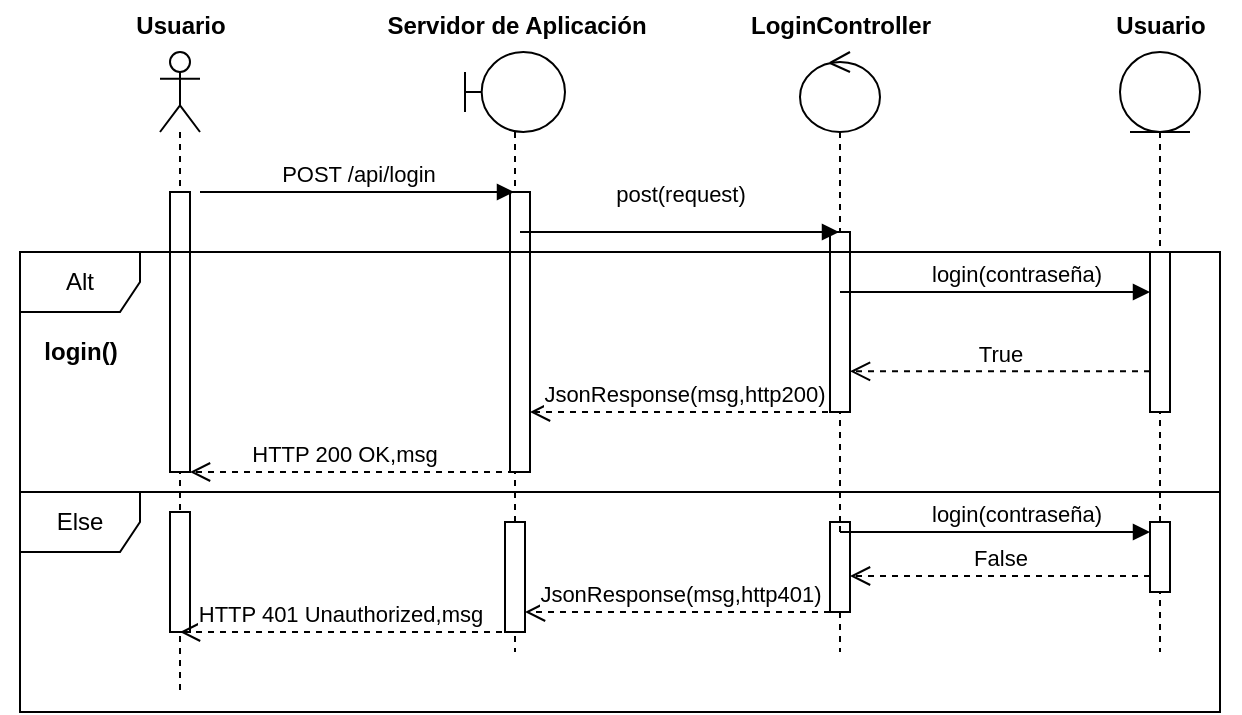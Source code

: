 <mxfile version="21.0.2" type="device"><diagram name="Page-1" id="2YBvvXClWsGukQMizWep"><mxGraphModel dx="939" dy="514" grid="1" gridSize="10" guides="1" tooltips="1" connect="1" arrows="1" fold="1" page="1" pageScale="1" pageWidth="850" pageHeight="1100" math="0" shadow="0"><root><mxCell id="0"/><mxCell id="1" parent="0"/><mxCell id="CNgT2cbQVENyzkoLChby-4" value="" style="shape=umlLifeline;perimeter=lifelinePerimeter;whiteSpace=wrap;html=1;container=1;dropTarget=0;collapsible=0;recursiveResize=0;outlineConnect=0;portConstraint=eastwest;newEdgeStyle={&quot;edgeStyle&quot;:&quot;elbowEdgeStyle&quot;,&quot;elbow&quot;:&quot;vertical&quot;,&quot;curved&quot;:0,&quot;rounded&quot;:0};participant=umlActor;" parent="1" vertex="1"><mxGeometry x="80" y="40" width="20" height="320" as="geometry"/></mxCell><mxCell id="CNgT2cbQVENyzkoLChby-14" value="" style="html=1;points=[];perimeter=orthogonalPerimeter;outlineConnect=0;targetShapes=umlLifeline;portConstraint=eastwest;newEdgeStyle={&quot;edgeStyle&quot;:&quot;elbowEdgeStyle&quot;,&quot;elbow&quot;:&quot;vertical&quot;,&quot;curved&quot;:0,&quot;rounded&quot;:0};" parent="CNgT2cbQVENyzkoLChby-4" vertex="1"><mxGeometry x="5" y="70" width="10" height="140" as="geometry"/></mxCell><mxCell id="CNgT2cbQVENyzkoLChby-29" value="" style="html=1;points=[];perimeter=orthogonalPerimeter;outlineConnect=0;targetShapes=umlLifeline;portConstraint=eastwest;newEdgeStyle={&quot;edgeStyle&quot;:&quot;elbowEdgeStyle&quot;,&quot;elbow&quot;:&quot;vertical&quot;,&quot;curved&quot;:0,&quot;rounded&quot;:0};" parent="CNgT2cbQVENyzkoLChby-4" vertex="1"><mxGeometry x="5" y="230" width="10" height="60" as="geometry"/></mxCell><mxCell id="CNgT2cbQVENyzkoLChby-5" value="" style="shape=umlLifeline;perimeter=lifelinePerimeter;whiteSpace=wrap;html=1;container=1;dropTarget=0;collapsible=0;recursiveResize=0;outlineConnect=0;portConstraint=eastwest;newEdgeStyle={&quot;edgeStyle&quot;:&quot;elbowEdgeStyle&quot;,&quot;elbow&quot;:&quot;vertical&quot;,&quot;curved&quot;:0,&quot;rounded&quot;:0};participant=umlBoundary;" parent="1" vertex="1"><mxGeometry x="232.5" y="40" width="50" height="300" as="geometry"/></mxCell><mxCell id="CNgT2cbQVENyzkoLChby-15" value="" style="html=1;points=[];perimeter=orthogonalPerimeter;outlineConnect=0;targetShapes=umlLifeline;portConstraint=eastwest;newEdgeStyle={&quot;edgeStyle&quot;:&quot;elbowEdgeStyle&quot;,&quot;elbow&quot;:&quot;vertical&quot;,&quot;curved&quot;:0,&quot;rounded&quot;:0};" parent="CNgT2cbQVENyzkoLChby-5" vertex="1"><mxGeometry x="22.5" y="70" width="10" height="140" as="geometry"/></mxCell><mxCell id="CNgT2cbQVENyzkoLChby-6" value="" style="shape=umlLifeline;perimeter=lifelinePerimeter;whiteSpace=wrap;html=1;container=1;dropTarget=0;collapsible=0;recursiveResize=0;outlineConnect=0;portConstraint=eastwest;newEdgeStyle={&quot;edgeStyle&quot;:&quot;elbowEdgeStyle&quot;,&quot;elbow&quot;:&quot;vertical&quot;,&quot;curved&quot;:0,&quot;rounded&quot;:0};participant=umlControl;" parent="1" vertex="1"><mxGeometry x="400" y="40" width="40" height="300" as="geometry"/></mxCell><mxCell id="CNgT2cbQVENyzkoLChby-21" value="" style="html=1;points=[];perimeter=orthogonalPerimeter;outlineConnect=0;targetShapes=umlLifeline;portConstraint=eastwest;newEdgeStyle={&quot;edgeStyle&quot;:&quot;elbowEdgeStyle&quot;,&quot;elbow&quot;:&quot;vertical&quot;,&quot;curved&quot;:0,&quot;rounded&quot;:0};" parent="CNgT2cbQVENyzkoLChby-6" vertex="1"><mxGeometry x="15" y="90" width="10" height="90" as="geometry"/></mxCell><mxCell id="h46x_Cw2a5VZCpsbYFdm-3" value="" style="html=1;points=[];perimeter=orthogonalPerimeter;outlineConnect=0;targetShapes=umlLifeline;portConstraint=eastwest;newEdgeStyle={&quot;edgeStyle&quot;:&quot;elbowEdgeStyle&quot;,&quot;elbow&quot;:&quot;vertical&quot;,&quot;curved&quot;:0,&quot;rounded&quot;:0};" vertex="1" parent="CNgT2cbQVENyzkoLChby-6"><mxGeometry x="15" y="235" width="10" height="45" as="geometry"/></mxCell><mxCell id="CNgT2cbQVENyzkoLChby-7" value="" style="shape=umlLifeline;perimeter=lifelinePerimeter;whiteSpace=wrap;html=1;container=1;dropTarget=0;collapsible=0;recursiveResize=0;outlineConnect=0;portConstraint=eastwest;newEdgeStyle={&quot;edgeStyle&quot;:&quot;elbowEdgeStyle&quot;,&quot;elbow&quot;:&quot;vertical&quot;,&quot;curved&quot;:0,&quot;rounded&quot;:0};participant=umlEntity;" parent="1" vertex="1"><mxGeometry x="560" y="40" width="40" height="300" as="geometry"/></mxCell><mxCell id="CNgT2cbQVENyzkoLChby-8" value="POST /api/login" style="html=1;verticalAlign=bottom;endArrow=block;edgeStyle=elbowEdgeStyle;elbow=vertical;curved=0;rounded=0;" parent="1" target="CNgT2cbQVENyzkoLChby-5" edge="1"><mxGeometry x="-0.003" width="80" relative="1" as="geometry"><mxPoint x="100" y="110" as="sourcePoint"/><mxPoint x="180" y="110" as="targetPoint"/><Array as="points"><mxPoint x="210" y="110"/><mxPoint x="200" y="120"/><mxPoint x="220" y="170"/></Array><mxPoint as="offset"/></mxGeometry></mxCell><mxCell id="CNgT2cbQVENyzkoLChby-9" value="Usuario" style="text;align=center;fontStyle=1;verticalAlign=middle;spacingLeft=3;spacingRight=3;strokeColor=none;rotatable=0;points=[[0,0.5],[1,0.5]];portConstraint=eastwest;html=1;" parent="1" vertex="1"><mxGeometry x="50" y="14" width="80" height="26" as="geometry"/></mxCell><mxCell id="CNgT2cbQVENyzkoLChby-10" value="Servidor de Aplicación" style="text;align=center;fontStyle=1;verticalAlign=middle;spacingLeft=3;spacingRight=3;strokeColor=none;rotatable=0;points=[[0,0.5],[1,0.5]];portConstraint=eastwest;html=1;" parent="1" vertex="1"><mxGeometry x="215" y="14" width="85" height="26" as="geometry"/></mxCell><mxCell id="CNgT2cbQVENyzkoLChby-11" value="LoginController" style="text;align=center;fontStyle=1;verticalAlign=middle;spacingLeft=3;spacingRight=3;strokeColor=none;rotatable=0;points=[[0,0.5],[1,0.5]];portConstraint=eastwest;html=1;" parent="1" vertex="1"><mxGeometry x="380" y="14" width="80" height="26" as="geometry"/></mxCell><mxCell id="CNgT2cbQVENyzkoLChby-12" value="Usuario" style="text;align=center;fontStyle=1;verticalAlign=middle;spacingLeft=3;spacingRight=3;strokeColor=none;rotatable=0;points=[[0,0.5],[1,0.5]];portConstraint=eastwest;html=1;" parent="1" vertex="1"><mxGeometry x="540" y="14" width="80" height="26" as="geometry"/></mxCell><mxCell id="CNgT2cbQVENyzkoLChby-16" value="post(request)" style="html=1;verticalAlign=bottom;endArrow=block;edgeStyle=elbowEdgeStyle;elbow=vertical;curved=0;rounded=0;" parent="1" target="CNgT2cbQVENyzkoLChby-6" edge="1"><mxGeometry x="0.002" y="10" width="80" relative="1" as="geometry"><mxPoint x="260" y="130" as="sourcePoint"/><mxPoint x="340" y="130" as="targetPoint"/><mxPoint as="offset"/></mxGeometry></mxCell><mxCell id="CNgT2cbQVENyzkoLChby-17" value="Alt" style="shape=umlFrame;whiteSpace=wrap;html=1;pointerEvents=0;" parent="1" vertex="1"><mxGeometry x="10" y="140" width="600" height="120" as="geometry"/></mxCell><mxCell id="CNgT2cbQVENyzkoLChby-18" value="login()" style="text;align=center;fontStyle=1;verticalAlign=middle;spacingLeft=3;spacingRight=3;strokeColor=none;rotatable=0;points=[[0,0.5],[1,0.5]];portConstraint=eastwest;html=1;" parent="1" vertex="1"><mxGeometry y="177" width="80" height="26" as="geometry"/></mxCell><mxCell id="CNgT2cbQVENyzkoLChby-19" value="Else" style="shape=umlFrame;whiteSpace=wrap;html=1;pointerEvents=0;" parent="1" vertex="1"><mxGeometry x="10" y="260" width="600" height="110" as="geometry"/></mxCell><mxCell id="CNgT2cbQVENyzkoLChby-22" value="" style="html=1;points=[];perimeter=orthogonalPerimeter;outlineConnect=0;targetShapes=umlLifeline;portConstraint=eastwest;newEdgeStyle={&quot;edgeStyle&quot;:&quot;elbowEdgeStyle&quot;,&quot;elbow&quot;:&quot;vertical&quot;,&quot;curved&quot;:0,&quot;rounded&quot;:0};" parent="1" vertex="1"><mxGeometry x="575" y="140" width="10" height="80" as="geometry"/></mxCell><mxCell id="CNgT2cbQVENyzkoLChby-24" value="&lt;div style=&quot;text-align: start;&quot;&gt; JsonResponse(msg,http200)&lt;/div&gt;" style="html=1;verticalAlign=bottom;endArrow=open;dashed=1;endSize=8;edgeStyle=elbowEdgeStyle;elbow=vertical;curved=0;rounded=0;" parent="1" edge="1"><mxGeometry x="0.015" relative="1" as="geometry"><mxPoint x="420" y="220" as="sourcePoint"/><mxPoint x="265" y="220" as="targetPoint"/><Array as="points"><mxPoint x="320" y="220"/><mxPoint x="350" y="240"/><mxPoint x="335" y="230"/></Array><mxPoint as="offset"/></mxGeometry></mxCell><mxCell id="CNgT2cbQVENyzkoLChby-25" value="&lt;div style=&quot;text-align: start;&quot;&gt;HTTP 200 OK,msg&lt;/div&gt;" style="html=1;verticalAlign=bottom;endArrow=open;dashed=1;endSize=8;edgeStyle=elbowEdgeStyle;elbow=vertical;curved=0;rounded=0;" parent="1" target="CNgT2cbQVENyzkoLChby-14" edge="1"><mxGeometry x="0.047" relative="1" as="geometry"><mxPoint x="257" y="250" as="sourcePoint"/><mxPoint x="100" y="250" as="targetPoint"/><Array as="points"><mxPoint x="172" y="250"/></Array><mxPoint as="offset"/></mxGeometry></mxCell><mxCell id="CNgT2cbQVENyzkoLChby-26" value="JsonResponse(msg,http401)" style="html=1;verticalAlign=bottom;endArrow=open;dashed=1;endSize=8;edgeStyle=elbowEdgeStyle;elbow=vertical;curved=0;rounded=0;startArrow=none;" parent="1" target="CNgT2cbQVENyzkoLChby-28" edge="1" source="h46x_Cw2a5VZCpsbYFdm-3"><mxGeometry x="-0.016" relative="1" as="geometry"><mxPoint x="420" y="280" as="sourcePoint"/><mxPoint x="340" y="280" as="targetPoint"/><mxPoint as="offset"/><Array as="points"><mxPoint x="400" y="320"/><mxPoint x="330" y="310"/></Array></mxGeometry></mxCell><mxCell id="CNgT2cbQVENyzkoLChby-27" value="HTTP 401 Unauthorized,msg" style="html=1;verticalAlign=bottom;endArrow=open;dashed=1;endSize=8;edgeStyle=elbowEdgeStyle;elbow=vertical;curved=0;rounded=0;" parent="1" source="CNgT2cbQVENyzkoLChby-5" edge="1"><mxGeometry x="0.041" relative="1" as="geometry"><mxPoint x="240" y="315" as="sourcePoint"/><mxPoint x="90" y="330" as="targetPoint"/><mxPoint as="offset"/><Array as="points"><mxPoint x="161" y="330"/></Array></mxGeometry></mxCell><mxCell id="CNgT2cbQVENyzkoLChby-28" value="" style="html=1;points=[];perimeter=orthogonalPerimeter;outlineConnect=0;targetShapes=umlLifeline;portConstraint=eastwest;newEdgeStyle={&quot;edgeStyle&quot;:&quot;elbowEdgeStyle&quot;,&quot;elbow&quot;:&quot;vertical&quot;,&quot;curved&quot;:0,&quot;rounded&quot;:0};" parent="1" vertex="1"><mxGeometry x="252.5" y="275" width="10" height="55" as="geometry"/></mxCell><mxCell id="h46x_Cw2a5VZCpsbYFdm-1" value="login(contraseña)" style="html=1;verticalAlign=bottom;endArrow=block;edgeStyle=elbowEdgeStyle;elbow=vertical;curved=0;rounded=0;" edge="1" parent="1"><mxGeometry x="0.13" width="80" relative="1" as="geometry"><mxPoint x="420" y="160" as="sourcePoint"/><mxPoint x="575" y="160" as="targetPoint"/><mxPoint as="offset"/><Array as="points"><mxPoint x="475" y="160"/></Array></mxGeometry></mxCell><mxCell id="h46x_Cw2a5VZCpsbYFdm-2" value="True" style="html=1;verticalAlign=bottom;endArrow=open;dashed=1;endSize=8;edgeStyle=elbowEdgeStyle;elbow=vertical;curved=0;rounded=0;" edge="1" parent="1"><mxGeometry relative="1" as="geometry"><mxPoint x="575" y="199.66" as="sourcePoint"/><mxPoint x="425" y="199.66" as="targetPoint"/><Array as="points"><mxPoint x="490" y="199.66"/></Array></mxGeometry></mxCell><mxCell id="h46x_Cw2a5VZCpsbYFdm-4" value="" style="html=1;verticalAlign=bottom;endArrow=none;dashed=1;endSize=8;edgeStyle=elbowEdgeStyle;elbow=vertical;curved=0;rounded=0;" edge="1" parent="1" target="h46x_Cw2a5VZCpsbYFdm-3"><mxGeometry x="-0.154" relative="1" as="geometry"><mxPoint x="420" y="280" as="sourcePoint"/><mxPoint x="257" y="280" as="targetPoint"/><mxPoint as="offset"/></mxGeometry></mxCell><mxCell id="h46x_Cw2a5VZCpsbYFdm-5" value="login(contraseña)" style="html=1;verticalAlign=bottom;endArrow=block;edgeStyle=elbowEdgeStyle;elbow=vertical;curved=0;rounded=0;" edge="1" parent="1"><mxGeometry x="0.129" width="80" relative="1" as="geometry"><mxPoint x="420" y="280" as="sourcePoint"/><mxPoint x="575" y="280" as="targetPoint"/><mxPoint as="offset"/><Array as="points"><mxPoint x="475" y="280"/></Array></mxGeometry></mxCell><mxCell id="h46x_Cw2a5VZCpsbYFdm-6" value="False" style="html=1;verticalAlign=bottom;endArrow=open;dashed=1;endSize=8;edgeStyle=elbowEdgeStyle;elbow=vertical;curved=0;rounded=0;" edge="1" parent="1"><mxGeometry relative="1" as="geometry"><mxPoint x="575" y="302" as="sourcePoint"/><mxPoint x="425" y="302" as="targetPoint"/><Array as="points"><mxPoint x="490" y="302"/></Array></mxGeometry></mxCell><mxCell id="h46x_Cw2a5VZCpsbYFdm-7" value="" style="html=1;points=[];perimeter=orthogonalPerimeter;outlineConnect=0;targetShapes=umlLifeline;portConstraint=eastwest;newEdgeStyle={&quot;edgeStyle&quot;:&quot;elbowEdgeStyle&quot;,&quot;elbow&quot;:&quot;vertical&quot;,&quot;curved&quot;:0,&quot;rounded&quot;:0};" vertex="1" parent="1"><mxGeometry x="575" y="275" width="10" height="35" as="geometry"/></mxCell></root></mxGraphModel></diagram></mxfile>